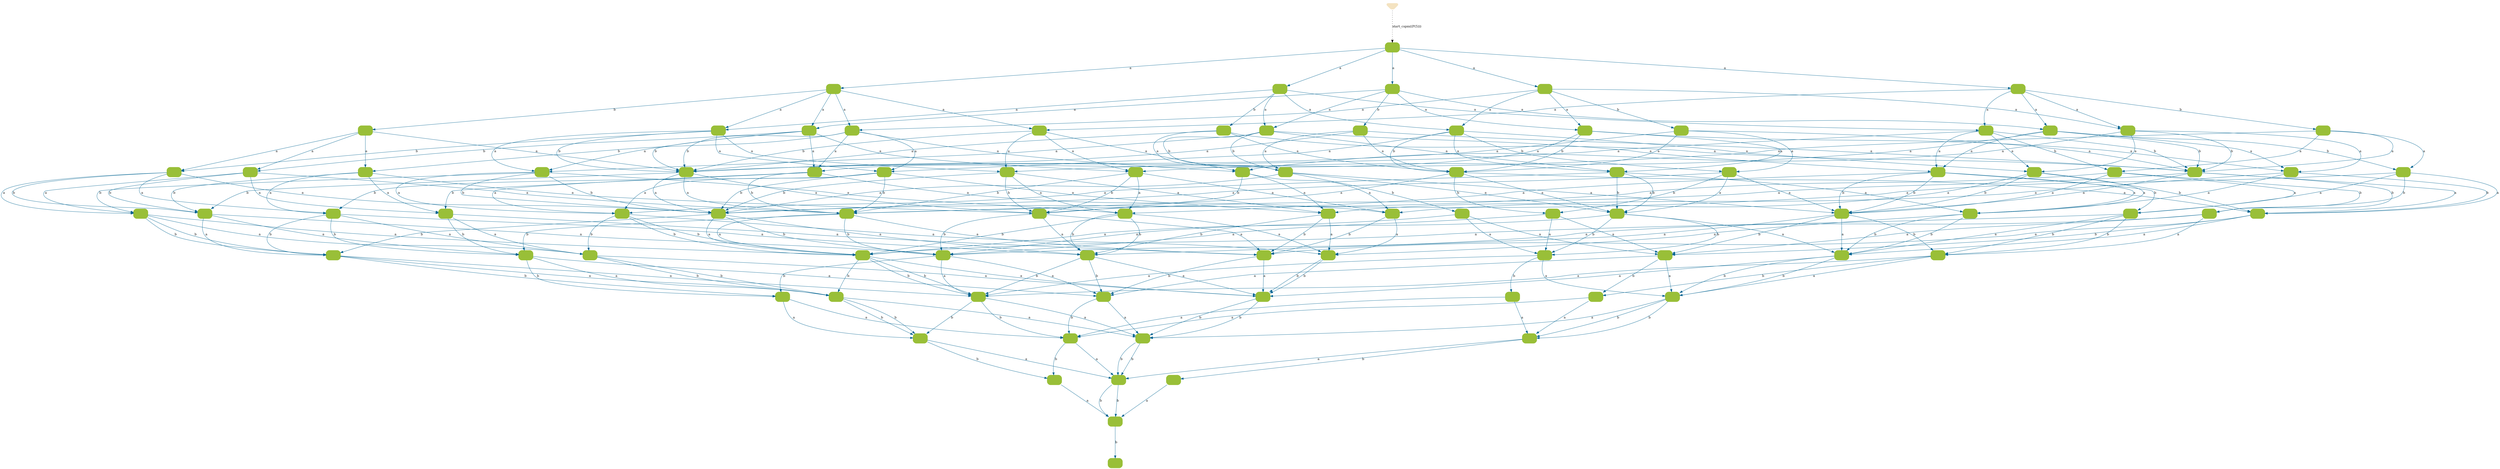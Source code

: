 digraph visited_states {
graph [nodesep=1.5, ranksep=1.5];
root [shape=invtriangle, style="rounded,filled", color="#F4E3C1", fontsize=12, penwidth=2, label=""];

root -> 0 [style = dotted, color = black, label="start_cspm((P(5)))", fontsize=12];

0 [shape=box, style="rounded,filled", color="#99BF38", fontsize=12, penwidth=2, label=""];

0 -> 1 [color = "#006391", label="a", fontsize=12];
0 -> 2 [color = "#006391", label="a", fontsize=12];
0 -> 3 [color = "#006391", label="a", fontsize=12];
0 -> 4 [color = "#006391", label="a", fontsize=12];
0 -> 5 [color = "#006391", label="a", fontsize=12];

1 [shape=box, style="rounded,filled", color="#99BF38", fontsize=12, penwidth=2, label=""];

1 -> 6 [color = "#006391", label="b", fontsize=12];
1 -> 7 [color = "#006391", label="a", fontsize=12];
1 -> 8 [color = "#006391", label="a", fontsize=12];
1 -> 9 [color = "#006391", label="a", fontsize=12];
1 -> 10 [color = "#006391", label="a", fontsize=12];

2 [shape=box, style="rounded,filled", color="#99BF38", fontsize=12, penwidth=2, label=""];

2 -> 7 [color = "#006391", label="a", fontsize=12];
2 -> 52 [color = "#006391", label="b", fontsize=12];
2 -> 53 [color = "#006391", label="a", fontsize=12];
2 -> 54 [color = "#006391", label="a", fontsize=12];
2 -> 55 [color = "#006391", label="a", fontsize=12];

3 [shape=box, style="rounded,filled", color="#99BF38", fontsize=12, penwidth=2, label=""];

3 -> 8 [color = "#006391", label="a", fontsize=12];
3 -> 53 [color = "#006391", label="a", fontsize=12];
3 -> 74 [color = "#006391", label="b", fontsize=12];
3 -> 75 [color = "#006391", label="a", fontsize=12];
3 -> 76 [color = "#006391", label="a", fontsize=12];

4 [shape=box, style="rounded,filled", color="#99BF38", fontsize=12, penwidth=2, label=""];

4 -> 9 [color = "#006391", label="a", fontsize=12];
4 -> 54 [color = "#006391", label="a", fontsize=12];
4 -> 75 [color = "#006391", label="a", fontsize=12];
4 -> 84 [color = "#006391", label="b", fontsize=12];
4 -> 85 [color = "#006391", label="a", fontsize=12];

5 [shape=box, style="rounded,filled", color="#99BF38", fontsize=12, penwidth=2, label=""];

5 -> 10 [color = "#006391", label="a", fontsize=12];
5 -> 55 [color = "#006391", label="a", fontsize=12];
5 -> 76 [color = "#006391", label="a", fontsize=12];
5 -> 85 [color = "#006391", label="a", fontsize=12];
5 -> 88 [color = "#006391", label="b", fontsize=12];

6 [shape=box, style="rounded,filled", color="#99BF38", fontsize=12, penwidth=2, label=""];

6 -> 11 [color = "#006391", label="a", fontsize=12];
6 -> 12 [color = "#006391", label="a", fontsize=12];
6 -> 13 [color = "#006391", label="a", fontsize=12];
6 -> 14 [color = "#006391", label="a", fontsize=12];

7 [shape=box, style="rounded,filled", color="#99BF38", fontsize=12, penwidth=2, label=""];

7 -> 11 [color = "#006391", label="b", fontsize=12];
7 -> 41 [color = "#006391", label="a", fontsize=12];
7 -> 42 [color = "#006391", label="a", fontsize=12];
7 -> 43 [color = "#006391", label="a", fontsize=12];

8 [shape=box, style="rounded,filled", color="#99BF38", fontsize=12, penwidth=2, label=""];

8 -> 12 [color = "#006391", label="b", fontsize=12];
8 -> 41 [color = "#006391", label="a", fontsize=12];
8 -> 11 [color = "#006391", label="b", fontsize=12];
8 -> 48 [color = "#006391", label="a", fontsize=12];
8 -> 49 [color = "#006391", label="a", fontsize=12];

9 [shape=box, style="rounded,filled", color="#99BF38", fontsize=12, penwidth=2, label=""];

9 -> 13 [color = "#006391", label="b", fontsize=12];
9 -> 42 [color = "#006391", label="a", fontsize=12];
9 -> 48 [color = "#006391", label="a", fontsize=12];
9 -> 11 [color = "#006391", label="b", fontsize=12];
9 -> 51 [color = "#006391", label="a", fontsize=12];

10 [shape=box, style="rounded,filled", color="#99BF38", fontsize=12, penwidth=2, label=""];

10 -> 14 [color = "#006391", label="b", fontsize=12];
10 -> 43 [color = "#006391", label="a", fontsize=12];
10 -> 49 [color = "#006391", label="a", fontsize=12];
10 -> 51 [color = "#006391", label="a", fontsize=12];
10 -> 11 [color = "#006391", label="b", fontsize=12];

11 [shape=box, style="rounded,filled", color="#99BF38", fontsize=12, penwidth=2, label=""];

11 -> 15 [color = "#006391", label="b", fontsize=12];
11 -> 16 [color = "#006391", label="a", fontsize=12];
11 -> 17 [color = "#006391", label="a", fontsize=12];
11 -> 18 [color = "#006391", label="a", fontsize=12];

12 [shape=box, style="rounded,filled", color="#99BF38", fontsize=12, penwidth=2, label=""];

12 -> 16 [color = "#006391", label="a", fontsize=12];
12 -> 15 [color = "#006391", label="b", fontsize=12];
12 -> 37 [color = "#006391", label="a", fontsize=12];
12 -> 38 [color = "#006391", label="a", fontsize=12];

13 [shape=box, style="rounded,filled", color="#99BF38", fontsize=12, penwidth=2, label=""];

13 -> 17 [color = "#006391", label="a", fontsize=12];
13 -> 37 [color = "#006391", label="a", fontsize=12];
13 -> 15 [color = "#006391", label="b", fontsize=12];
13 -> 40 [color = "#006391", label="a", fontsize=12];

14 [shape=box, style="rounded,filled", color="#99BF38", fontsize=12, penwidth=2, label=""];

14 -> 18 [color = "#006391", label="a", fontsize=12];
14 -> 38 [color = "#006391", label="a", fontsize=12];
14 -> 40 [color = "#006391", label="a", fontsize=12];
14 -> 15 [color = "#006391", label="b", fontsize=12];

15 [shape=box, style="rounded,filled", color="#99BF38", fontsize=12, penwidth=2, label=""];

15 -> 19 [color = "#006391", label="a", fontsize=12];
15 -> 20 [color = "#006391", label="a", fontsize=12];
15 -> 21 [color = "#006391", label="a", fontsize=12];

16 [shape=box, style="rounded,filled", color="#99BF38", fontsize=12, penwidth=2, label=""];

16 -> 19 [color = "#006391", label="b", fontsize=12];
16 -> 33 [color = "#006391", label="a", fontsize=12];
16 -> 34 [color = "#006391", label="a", fontsize=12];

17 [shape=box, style="rounded,filled", color="#99BF38", fontsize=12, penwidth=2, label=""];

17 -> 20 [color = "#006391", label="b", fontsize=12];
17 -> 33 [color = "#006391", label="a", fontsize=12];
17 -> 19 [color = "#006391", label="b", fontsize=12];
17 -> 36 [color = "#006391", label="a", fontsize=12];

18 [shape=box, style="rounded,filled", color="#99BF38", fontsize=12, penwidth=2, label=""];

18 -> 21 [color = "#006391", label="b", fontsize=12];
18 -> 34 [color = "#006391", label="a", fontsize=12];
18 -> 36 [color = "#006391", label="a", fontsize=12];
18 -> 19 [color = "#006391", label="b", fontsize=12];

19 [shape=box, style="rounded,filled", color="#99BF38", fontsize=12, penwidth=2, label=""];

19 -> 22 [color = "#006391", label="b", fontsize=12];
19 -> 23 [color = "#006391", label="a", fontsize=12];
19 -> 24 [color = "#006391", label="a", fontsize=12];

20 [shape=box, style="rounded,filled", color="#99BF38", fontsize=12, penwidth=2, label=""];

20 -> 23 [color = "#006391", label="a", fontsize=12];
20 -> 22 [color = "#006391", label="b", fontsize=12];
20 -> 32 [color = "#006391", label="a", fontsize=12];

21 [shape=box, style="rounded,filled", color="#99BF38", fontsize=12, penwidth=2, label=""];

21 -> 24 [color = "#006391", label="a", fontsize=12];
21 -> 32 [color = "#006391", label="a", fontsize=12];
21 -> 22 [color = "#006391", label="b", fontsize=12];

22 [shape=box, style="rounded,filled", color="#99BF38", fontsize=12, penwidth=2, label=""];

22 -> 25 [color = "#006391", label="a", fontsize=12];
22 -> 26 [color = "#006391", label="a", fontsize=12];

23 [shape=box, style="rounded,filled", color="#99BF38", fontsize=12, penwidth=2, label=""];

23 -> 25 [color = "#006391", label="b", fontsize=12];
23 -> 31 [color = "#006391", label="a", fontsize=12];

24 [shape=box, style="rounded,filled", color="#99BF38", fontsize=12, penwidth=2, label=""];

24 -> 26 [color = "#006391", label="b", fontsize=12];
24 -> 31 [color = "#006391", label="a", fontsize=12];
24 -> 25 [color = "#006391", label="b", fontsize=12];

25 [shape=box, style="rounded,filled", color="#99BF38", fontsize=12, penwidth=2, label=""];

25 -> 27 [color = "#006391", label="b", fontsize=12];
25 -> 28 [color = "#006391", label="a", fontsize=12];

26 [shape=box, style="rounded,filled", color="#99BF38", fontsize=12, penwidth=2, label=""];

26 -> 28 [color = "#006391", label="a", fontsize=12];
26 -> 27 [color = "#006391", label="b", fontsize=12];

27 [shape=box, style="rounded,filled", color="#99BF38", fontsize=12, penwidth=2, label=""];

27 -> 29 [color = "#006391", label="a", fontsize=12];

28 [shape=box, style="rounded,filled", color="#99BF38", fontsize=12, penwidth=2, label=""];

28 -> 29 [color = "#006391", label="b", fontsize=12];
28 -> 29 [color = "#006391", label="b", fontsize=12];

29 [shape=box, style="rounded,filled", color="#99BF38", fontsize=12, penwidth=2, label=""];

29 -> 30 [color = "#006391", label="b", fontsize=12];

30 [shape=box, style="rounded,filled", color="#99BF38", fontsize=12, penwidth=2, label=""];


31 [shape=box, style="rounded,filled", color="#99BF38", fontsize=12, penwidth=2, label=""];

31 -> 28 [color = "#006391", label="b", fontsize=12];
31 -> 28 [color = "#006391", label="b", fontsize=12];

32 [shape=box, style="rounded,filled", color="#99BF38", fontsize=12, penwidth=2, label=""];

32 -> 31 [color = "#006391", label="a", fontsize=12];
32 -> 26 [color = "#006391", label="b", fontsize=12];
32 -> 26 [color = "#006391", label="b", fontsize=12];

33 [shape=box, style="rounded,filled", color="#99BF38", fontsize=12, penwidth=2, label=""];

33 -> 23 [color = "#006391", label="b", fontsize=12];
33 -> 35 [color = "#006391", label="a", fontsize=12];

34 [shape=box, style="rounded,filled", color="#99BF38", fontsize=12, penwidth=2, label=""];

34 -> 24 [color = "#006391", label="b", fontsize=12];
34 -> 35 [color = "#006391", label="a", fontsize=12];
34 -> 23 [color = "#006391", label="b", fontsize=12];

35 [shape=box, style="rounded,filled", color="#99BF38", fontsize=12, penwidth=2, label=""];

35 -> 31 [color = "#006391", label="b", fontsize=12];
35 -> 31 [color = "#006391", label="b", fontsize=12];

36 [shape=box, style="rounded,filled", color="#99BF38", fontsize=12, penwidth=2, label=""];

36 -> 32 [color = "#006391", label="b", fontsize=12];
36 -> 35 [color = "#006391", label="a", fontsize=12];
36 -> 24 [color = "#006391", label="b", fontsize=12];
36 -> 24 [color = "#006391", label="b", fontsize=12];

37 [shape=box, style="rounded,filled", color="#99BF38", fontsize=12, penwidth=2, label=""];

37 -> 33 [color = "#006391", label="a", fontsize=12];
37 -> 20 [color = "#006391", label="b", fontsize=12];
37 -> 39 [color = "#006391", label="a", fontsize=12];

38 [shape=box, style="rounded,filled", color="#99BF38", fontsize=12, penwidth=2, label=""];

38 -> 34 [color = "#006391", label="a", fontsize=12];
38 -> 21 [color = "#006391", label="b", fontsize=12];
38 -> 39 [color = "#006391", label="a", fontsize=12];
38 -> 20 [color = "#006391", label="b", fontsize=12];

39 [shape=box, style="rounded,filled", color="#99BF38", fontsize=12, penwidth=2, label=""];

39 -> 35 [color = "#006391", label="a", fontsize=12];
39 -> 32 [color = "#006391", label="b", fontsize=12];
39 -> 32 [color = "#006391", label="b", fontsize=12];

40 [shape=box, style="rounded,filled", color="#99BF38", fontsize=12, penwidth=2, label=""];

40 -> 36 [color = "#006391", label="a", fontsize=12];
40 -> 39 [color = "#006391", label="a", fontsize=12];
40 -> 21 [color = "#006391", label="b", fontsize=12];
40 -> 21 [color = "#006391", label="b", fontsize=12];

41 [shape=box, style="rounded,filled", color="#99BF38", fontsize=12, penwidth=2, label=""];

41 -> 16 [color = "#006391", label="b", fontsize=12];
41 -> 44 [color = "#006391", label="a", fontsize=12];
41 -> 45 [color = "#006391", label="a", fontsize=12];

42 [shape=box, style="rounded,filled", color="#99BF38", fontsize=12, penwidth=2, label=""];

42 -> 17 [color = "#006391", label="b", fontsize=12];
42 -> 44 [color = "#006391", label="a", fontsize=12];
42 -> 16 [color = "#006391", label="b", fontsize=12];
42 -> 47 [color = "#006391", label="a", fontsize=12];

43 [shape=box, style="rounded,filled", color="#99BF38", fontsize=12, penwidth=2, label=""];

43 -> 18 [color = "#006391", label="b", fontsize=12];
43 -> 45 [color = "#006391", label="a", fontsize=12];
43 -> 47 [color = "#006391", label="a", fontsize=12];
43 -> 16 [color = "#006391", label="b", fontsize=12];

44 [shape=box, style="rounded,filled", color="#99BF38", fontsize=12, penwidth=2, label=""];

44 -> 33 [color = "#006391", label="b", fontsize=12];
44 -> 46 [color = "#006391", label="a", fontsize=12];

45 [shape=box, style="rounded,filled", color="#99BF38", fontsize=12, penwidth=2, label=""];

45 -> 34 [color = "#006391", label="b", fontsize=12];
45 -> 46 [color = "#006391", label="a", fontsize=12];
45 -> 33 [color = "#006391", label="b", fontsize=12];

46 [shape=box, style="rounded,filled", color="#99BF38", fontsize=12, penwidth=2, label=""];

46 -> 35 [color = "#006391", label="b", fontsize=12];
46 -> 35 [color = "#006391", label="b", fontsize=12];

47 [shape=box, style="rounded,filled", color="#99BF38", fontsize=12, penwidth=2, label=""];

47 -> 36 [color = "#006391", label="b", fontsize=12];
47 -> 46 [color = "#006391", label="a", fontsize=12];
47 -> 34 [color = "#006391", label="b", fontsize=12];
47 -> 34 [color = "#006391", label="b", fontsize=12];

48 [shape=box, style="rounded,filled", color="#99BF38", fontsize=12, penwidth=2, label=""];

48 -> 37 [color = "#006391", label="b", fontsize=12];
48 -> 44 [color = "#006391", label="a", fontsize=12];
48 -> 17 [color = "#006391", label="b", fontsize=12];
48 -> 50 [color = "#006391", label="a", fontsize=12];

49 [shape=box, style="rounded,filled", color="#99BF38", fontsize=12, penwidth=2, label=""];

49 -> 38 [color = "#006391", label="b", fontsize=12];
49 -> 45 [color = "#006391", label="a", fontsize=12];
49 -> 18 [color = "#006391", label="b", fontsize=12];
49 -> 50 [color = "#006391", label="a", fontsize=12];
49 -> 17 [color = "#006391", label="b", fontsize=12];

50 [shape=box, style="rounded,filled", color="#99BF38", fontsize=12, penwidth=2, label=""];

50 -> 39 [color = "#006391", label="b", fontsize=12];
50 -> 46 [color = "#006391", label="a", fontsize=12];
50 -> 36 [color = "#006391", label="b", fontsize=12];
50 -> 36 [color = "#006391", label="b", fontsize=12];

51 [shape=box, style="rounded,filled", color="#99BF38", fontsize=12, penwidth=2, label=""];

51 -> 40 [color = "#006391", label="b", fontsize=12];
51 -> 47 [color = "#006391", label="a", fontsize=12];
51 -> 50 [color = "#006391", label="a", fontsize=12];
51 -> 18 [color = "#006391", label="b", fontsize=12];
51 -> 18 [color = "#006391", label="b", fontsize=12];

52 [shape=box, style="rounded,filled", color="#99BF38", fontsize=12, penwidth=2, label=""];

52 -> 11 [color = "#006391", label="a", fontsize=12];
52 -> 56 [color = "#006391", label="a", fontsize=12];
52 -> 57 [color = "#006391", label="a", fontsize=12];
52 -> 58 [color = "#006391", label="a", fontsize=12];

53 [shape=box, style="rounded,filled", color="#99BF38", fontsize=12, penwidth=2, label=""];

53 -> 41 [color = "#006391", label="a", fontsize=12];
53 -> 56 [color = "#006391", label="b", fontsize=12];
53 -> 70 [color = "#006391", label="a", fontsize=12];
53 -> 71 [color = "#006391", label="a", fontsize=12];

54 [shape=box, style="rounded,filled", color="#99BF38", fontsize=12, penwidth=2, label=""];

54 -> 42 [color = "#006391", label="a", fontsize=12];
54 -> 57 [color = "#006391", label="b", fontsize=12];
54 -> 70 [color = "#006391", label="a", fontsize=12];
54 -> 56 [color = "#006391", label="b", fontsize=12];
54 -> 73 [color = "#006391", label="a", fontsize=12];

55 [shape=box, style="rounded,filled", color="#99BF38", fontsize=12, penwidth=2, label=""];

55 -> 43 [color = "#006391", label="a", fontsize=12];
55 -> 58 [color = "#006391", label="b", fontsize=12];
55 -> 71 [color = "#006391", label="a", fontsize=12];
55 -> 73 [color = "#006391", label="a", fontsize=12];
55 -> 56 [color = "#006391", label="b", fontsize=12];

56 [shape=box, style="rounded,filled", color="#99BF38", fontsize=12, penwidth=2, label=""];

56 -> 16 [color = "#006391", label="a", fontsize=12];
56 -> 59 [color = "#006391", label="b", fontsize=12];
56 -> 60 [color = "#006391", label="a", fontsize=12];
56 -> 61 [color = "#006391", label="a", fontsize=12];

57 [shape=box, style="rounded,filled", color="#99BF38", fontsize=12, penwidth=2, label=""];

57 -> 17 [color = "#006391", label="a", fontsize=12];
57 -> 60 [color = "#006391", label="a", fontsize=12];
57 -> 59 [color = "#006391", label="b", fontsize=12];
57 -> 69 [color = "#006391", label="a", fontsize=12];

58 [shape=box, style="rounded,filled", color="#99BF38", fontsize=12, penwidth=2, label=""];

58 -> 18 [color = "#006391", label="a", fontsize=12];
58 -> 61 [color = "#006391", label="a", fontsize=12];
58 -> 69 [color = "#006391", label="a", fontsize=12];
58 -> 59 [color = "#006391", label="b", fontsize=12];

59 [shape=box, style="rounded,filled", color="#99BF38", fontsize=12, penwidth=2, label=""];

59 -> 19 [color = "#006391", label="a", fontsize=12];
59 -> 62 [color = "#006391", label="a", fontsize=12];
59 -> 63 [color = "#006391", label="a", fontsize=12];

60 [shape=box, style="rounded,filled", color="#99BF38", fontsize=12, penwidth=2, label=""];

60 -> 33 [color = "#006391", label="a", fontsize=12];
60 -> 62 [color = "#006391", label="b", fontsize=12];
60 -> 68 [color = "#006391", label="a", fontsize=12];

61 [shape=box, style="rounded,filled", color="#99BF38", fontsize=12, penwidth=2, label=""];

61 -> 34 [color = "#006391", label="a", fontsize=12];
61 -> 63 [color = "#006391", label="b", fontsize=12];
61 -> 68 [color = "#006391", label="a", fontsize=12];
61 -> 62 [color = "#006391", label="b", fontsize=12];

62 [shape=box, style="rounded,filled", color="#99BF38", fontsize=12, penwidth=2, label=""];

62 -> 23 [color = "#006391", label="a", fontsize=12];
62 -> 64 [color = "#006391", label="b", fontsize=12];
62 -> 65 [color = "#006391", label="a", fontsize=12];

63 [shape=box, style="rounded,filled", color="#99BF38", fontsize=12, penwidth=2, label=""];

63 -> 24 [color = "#006391", label="a", fontsize=12];
63 -> 65 [color = "#006391", label="a", fontsize=12];
63 -> 64 [color = "#006391", label="b", fontsize=12];

64 [shape=box, style="rounded,filled", color="#99BF38", fontsize=12, penwidth=2, label=""];

64 -> 25 [color = "#006391", label="a", fontsize=12];
64 -> 66 [color = "#006391", label="a", fontsize=12];

65 [shape=box, style="rounded,filled", color="#99BF38", fontsize=12, penwidth=2, label=""];

65 -> 31 [color = "#006391", label="a", fontsize=12];
65 -> 66 [color = "#006391", label="b", fontsize=12];
65 -> 66 [color = "#006391", label="b", fontsize=12];

66 [shape=box, style="rounded,filled", color="#99BF38", fontsize=12, penwidth=2, label=""];

66 -> 28 [color = "#006391", label="a", fontsize=12];
66 -> 67 [color = "#006391", label="b", fontsize=12];

67 [shape=box, style="rounded,filled", color="#99BF38", fontsize=12, penwidth=2, label=""];

67 -> 29 [color = "#006391", label="a", fontsize=12];

68 [shape=box, style="rounded,filled", color="#99BF38", fontsize=12, penwidth=2, label=""];

68 -> 35 [color = "#006391", label="a", fontsize=12];
68 -> 65 [color = "#006391", label="b", fontsize=12];
68 -> 65 [color = "#006391", label="b", fontsize=12];

69 [shape=box, style="rounded,filled", color="#99BF38", fontsize=12, penwidth=2, label=""];

69 -> 36 [color = "#006391", label="a", fontsize=12];
69 -> 68 [color = "#006391", label="a", fontsize=12];
69 -> 63 [color = "#006391", label="b", fontsize=12];
69 -> 63 [color = "#006391", label="b", fontsize=12];

70 [shape=box, style="rounded,filled", color="#99BF38", fontsize=12, penwidth=2, label=""];

70 -> 44 [color = "#006391", label="a", fontsize=12];
70 -> 60 [color = "#006391", label="b", fontsize=12];
70 -> 72 [color = "#006391", label="a", fontsize=12];

71 [shape=box, style="rounded,filled", color="#99BF38", fontsize=12, penwidth=2, label=""];

71 -> 45 [color = "#006391", label="a", fontsize=12];
71 -> 61 [color = "#006391", label="b", fontsize=12];
71 -> 72 [color = "#006391", label="a", fontsize=12];
71 -> 60 [color = "#006391", label="b", fontsize=12];

72 [shape=box, style="rounded,filled", color="#99BF38", fontsize=12, penwidth=2, label=""];

72 -> 46 [color = "#006391", label="a", fontsize=12];
72 -> 68 [color = "#006391", label="b", fontsize=12];
72 -> 68 [color = "#006391", label="b", fontsize=12];

73 [shape=box, style="rounded,filled", color="#99BF38", fontsize=12, penwidth=2, label=""];

73 -> 47 [color = "#006391", label="a", fontsize=12];
73 -> 69 [color = "#006391", label="b", fontsize=12];
73 -> 72 [color = "#006391", label="a", fontsize=12];
73 -> 61 [color = "#006391", label="b", fontsize=12];
73 -> 61 [color = "#006391", label="b", fontsize=12];

74 [shape=box, style="rounded,filled", color="#99BF38", fontsize=12, penwidth=2, label=""];

74 -> 11 [color = "#006391", label="a", fontsize=12];
74 -> 56 [color = "#006391", label="a", fontsize=12];
74 -> 77 [color = "#006391", label="a", fontsize=12];
74 -> 78 [color = "#006391", label="a", fontsize=12];

75 [shape=box, style="rounded,filled", color="#99BF38", fontsize=12, penwidth=2, label=""];

75 -> 48 [color = "#006391", label="a", fontsize=12];
75 -> 70 [color = "#006391", label="a", fontsize=12];
75 -> 77 [color = "#006391", label="b", fontsize=12];
75 -> 83 [color = "#006391", label="a", fontsize=12];

76 [shape=box, style="rounded,filled", color="#99BF38", fontsize=12, penwidth=2, label=""];

76 -> 49 [color = "#006391", label="a", fontsize=12];
76 -> 71 [color = "#006391", label="a", fontsize=12];
76 -> 78 [color = "#006391", label="b", fontsize=12];
76 -> 83 [color = "#006391", label="a", fontsize=12];
76 -> 77 [color = "#006391", label="b", fontsize=12];

77 [shape=box, style="rounded,filled", color="#99BF38", fontsize=12, penwidth=2, label=""];

77 -> 17 [color = "#006391", label="a", fontsize=12];
77 -> 60 [color = "#006391", label="a", fontsize=12];
77 -> 79 [color = "#006391", label="b", fontsize=12];
77 -> 80 [color = "#006391", label="a", fontsize=12];

78 [shape=box, style="rounded,filled", color="#99BF38", fontsize=12, penwidth=2, label=""];

78 -> 18 [color = "#006391", label="a", fontsize=12];
78 -> 61 [color = "#006391", label="a", fontsize=12];
78 -> 80 [color = "#006391", label="a", fontsize=12];
78 -> 79 [color = "#006391", label="b", fontsize=12];

79 [shape=box, style="rounded,filled", color="#99BF38", fontsize=12, penwidth=2, label=""];

79 -> 19 [color = "#006391", label="a", fontsize=12];
79 -> 62 [color = "#006391", label="a", fontsize=12];
79 -> 81 [color = "#006391", label="a", fontsize=12];

80 [shape=box, style="rounded,filled", color="#99BF38", fontsize=12, penwidth=2, label=""];

80 -> 36 [color = "#006391", label="a", fontsize=12];
80 -> 68 [color = "#006391", label="a", fontsize=12];
80 -> 81 [color = "#006391", label="b", fontsize=12];
80 -> 81 [color = "#006391", label="b", fontsize=12];

81 [shape=box, style="rounded,filled", color="#99BF38", fontsize=12, penwidth=2, label=""];

81 -> 24 [color = "#006391", label="a", fontsize=12];
81 -> 65 [color = "#006391", label="a", fontsize=12];
81 -> 82 [color = "#006391", label="b", fontsize=12];

82 [shape=box, style="rounded,filled", color="#99BF38", fontsize=12, penwidth=2, label=""];

82 -> 25 [color = "#006391", label="a", fontsize=12];
82 -> 66 [color = "#006391", label="a", fontsize=12];

83 [shape=box, style="rounded,filled", color="#99BF38", fontsize=12, penwidth=2, label=""];

83 -> 50 [color = "#006391", label="a", fontsize=12];
83 -> 72 [color = "#006391", label="a", fontsize=12];
83 -> 80 [color = "#006391", label="b", fontsize=12];
83 -> 80 [color = "#006391", label="b", fontsize=12];

84 [shape=box, style="rounded,filled", color="#99BF38", fontsize=12, penwidth=2, label=""];

84 -> 11 [color = "#006391", label="a", fontsize=12];
84 -> 56 [color = "#006391", label="a", fontsize=12];
84 -> 77 [color = "#006391", label="a", fontsize=12];
84 -> 86 [color = "#006391", label="a", fontsize=12];

85 [shape=box, style="rounded,filled", color="#99BF38", fontsize=12, penwidth=2, label=""];

85 -> 51 [color = "#006391", label="a", fontsize=12];
85 -> 73 [color = "#006391", label="a", fontsize=12];
85 -> 83 [color = "#006391", label="a", fontsize=12];
85 -> 86 [color = "#006391", label="b", fontsize=12];
85 -> 86 [color = "#006391", label="b", fontsize=12];

86 [shape=box, style="rounded,filled", color="#99BF38", fontsize=12, penwidth=2, label=""];

86 -> 18 [color = "#006391", label="a", fontsize=12];
86 -> 61 [color = "#006391", label="a", fontsize=12];
86 -> 80 [color = "#006391", label="a", fontsize=12];
86 -> 87 [color = "#006391", label="b", fontsize=12];

87 [shape=box, style="rounded,filled", color="#99BF38", fontsize=12, penwidth=2, label=""];

87 -> 19 [color = "#006391", label="a", fontsize=12];
87 -> 62 [color = "#006391", label="a", fontsize=12];
87 -> 81 [color = "#006391", label="a", fontsize=12];

88 [shape=box, style="rounded,filled", color="#99BF38", fontsize=12, penwidth=2, label=""];

88 -> 11 [color = "#006391", label="a", fontsize=12];
88 -> 56 [color = "#006391", label="a", fontsize=12];
88 -> 77 [color = "#006391", label="a", fontsize=12];
88 -> 86 [color = "#006391", label="a", fontsize=12];

}
